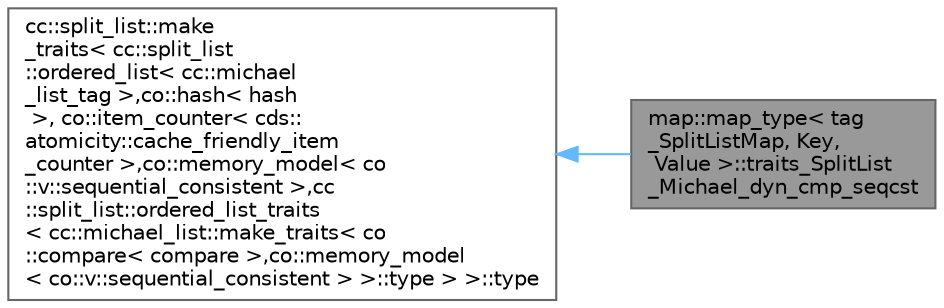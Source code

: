 digraph "map::map_type&lt; tag_SplitListMap, Key, Value &gt;::traits_SplitList_Michael_dyn_cmp_seqcst"
{
 // LATEX_PDF_SIZE
  bgcolor="transparent";
  edge [fontname=Helvetica,fontsize=10,labelfontname=Helvetica,labelfontsize=10];
  node [fontname=Helvetica,fontsize=10,shape=box,height=0.2,width=0.4];
  rankdir="LR";
  Node1 [id="Node000001",label="map::map_type\< tag\l_SplitListMap, Key,\l Value \>::traits_SplitList\l_Michael_dyn_cmp_seqcst",height=0.2,width=0.4,color="gray40", fillcolor="grey60", style="filled", fontcolor="black",tooltip=" "];
  Node2 -> Node1 [id="edge1_Node000001_Node000002",dir="back",color="steelblue1",style="solid",tooltip=" "];
  Node2 [id="Node000002",label="cc::split_list::make\l_traits\< cc::split_list\l::ordered_list\< cc::michael\l_list_tag \>,co::hash\< hash\l \>, co::item_counter\< cds::\latomicity::cache_friendly_item\l_counter \>,co::memory_model\< co\l::v::sequential_consistent \>,cc\l::split_list::ordered_list_traits\l\< cc::michael_list::make_traits\< co\l::compare\< compare \>,co::memory_model\l\< co::v::sequential_consistent \> \>::type \> \>::type",height=0.2,width=0.4,color="gray40", fillcolor="white", style="filled",tooltip=" "];
}
